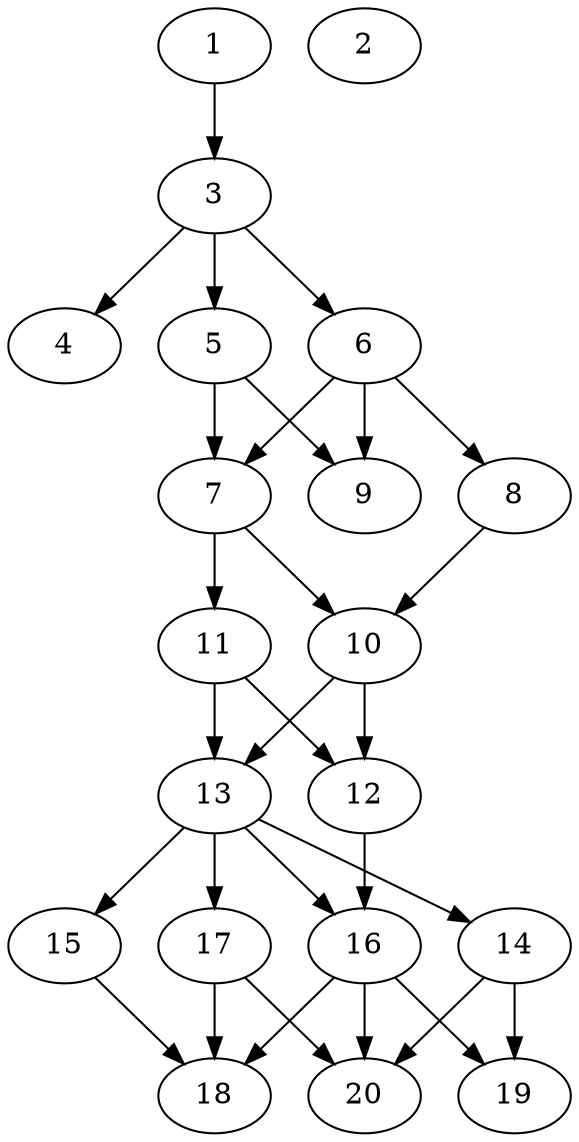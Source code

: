 // DAG automatically generated by daggen at Sat Jul 27 15:35:52 2019
// ./daggen --dot -n 20 --ccr 0.3 --fat 0.4 --regular 0.5 --density 0.6 --mindata 5242880 --maxdata 52428800 
digraph G {
  1 [size="51613013", alpha="0.01", expect_size="15483904"] 
  1 -> 3 [size ="15483904"]
  2 [size="103499093", alpha="0.07", expect_size="31049728"] 
  3 [size="106560853", alpha="0.18", expect_size="31968256"] 
  3 -> 4 [size ="31968256"]
  3 -> 5 [size ="31968256"]
  3 -> 6 [size ="31968256"]
  4 [size="57634133", alpha="0.10", expect_size="17290240"] 
  5 [size="131816107", alpha="0.08", expect_size="39544832"] 
  5 -> 7 [size ="39544832"]
  5 -> 9 [size ="39544832"]
  6 [size="77660160", alpha="0.19", expect_size="23298048"] 
  6 -> 7 [size ="23298048"]
  6 -> 8 [size ="23298048"]
  6 -> 9 [size ="23298048"]
  7 [size="91313493", alpha="0.03", expect_size="27394048"] 
  7 -> 10 [size ="27394048"]
  7 -> 11 [size ="27394048"]
  8 [size="174493013", alpha="0.07", expect_size="52347904"] 
  8 -> 10 [size ="52347904"]
  9 [size="18367147", alpha="0.00", expect_size="5510144"] 
  10 [size="72174933", alpha="0.19", expect_size="21652480"] 
  10 -> 12 [size ="21652480"]
  10 -> 13 [size ="21652480"]
  11 [size="168127147", alpha="0.07", expect_size="50438144"] 
  11 -> 12 [size ="50438144"]
  11 -> 13 [size ="50438144"]
  12 [size="21640533", alpha="0.02", expect_size="6492160"] 
  12 -> 16 [size ="6492160"]
  13 [size="79100587", alpha="0.13", expect_size="23730176"] 
  13 -> 14 [size ="23730176"]
  13 -> 15 [size ="23730176"]
  13 -> 16 [size ="23730176"]
  13 -> 17 [size ="23730176"]
  14 [size="66672640", alpha="0.18", expect_size="20001792"] 
  14 -> 19 [size ="20001792"]
  14 -> 20 [size ="20001792"]
  15 [size="143018667", alpha="0.04", expect_size="42905600"] 
  15 -> 18 [size ="42905600"]
  16 [size="49998507", alpha="0.20", expect_size="14999552"] 
  16 -> 18 [size ="14999552"]
  16 -> 19 [size ="14999552"]
  16 -> 20 [size ="14999552"]
  17 [size="43025067", alpha="0.10", expect_size="12907520"] 
  17 -> 18 [size ="12907520"]
  17 -> 20 [size ="12907520"]
  18 [size="70376107", alpha="0.10", expect_size="21112832"] 
  19 [size="127887360", alpha="0.05", expect_size="38366208"] 
  20 [size="129215147", alpha="0.10", expect_size="38764544"] 
}
